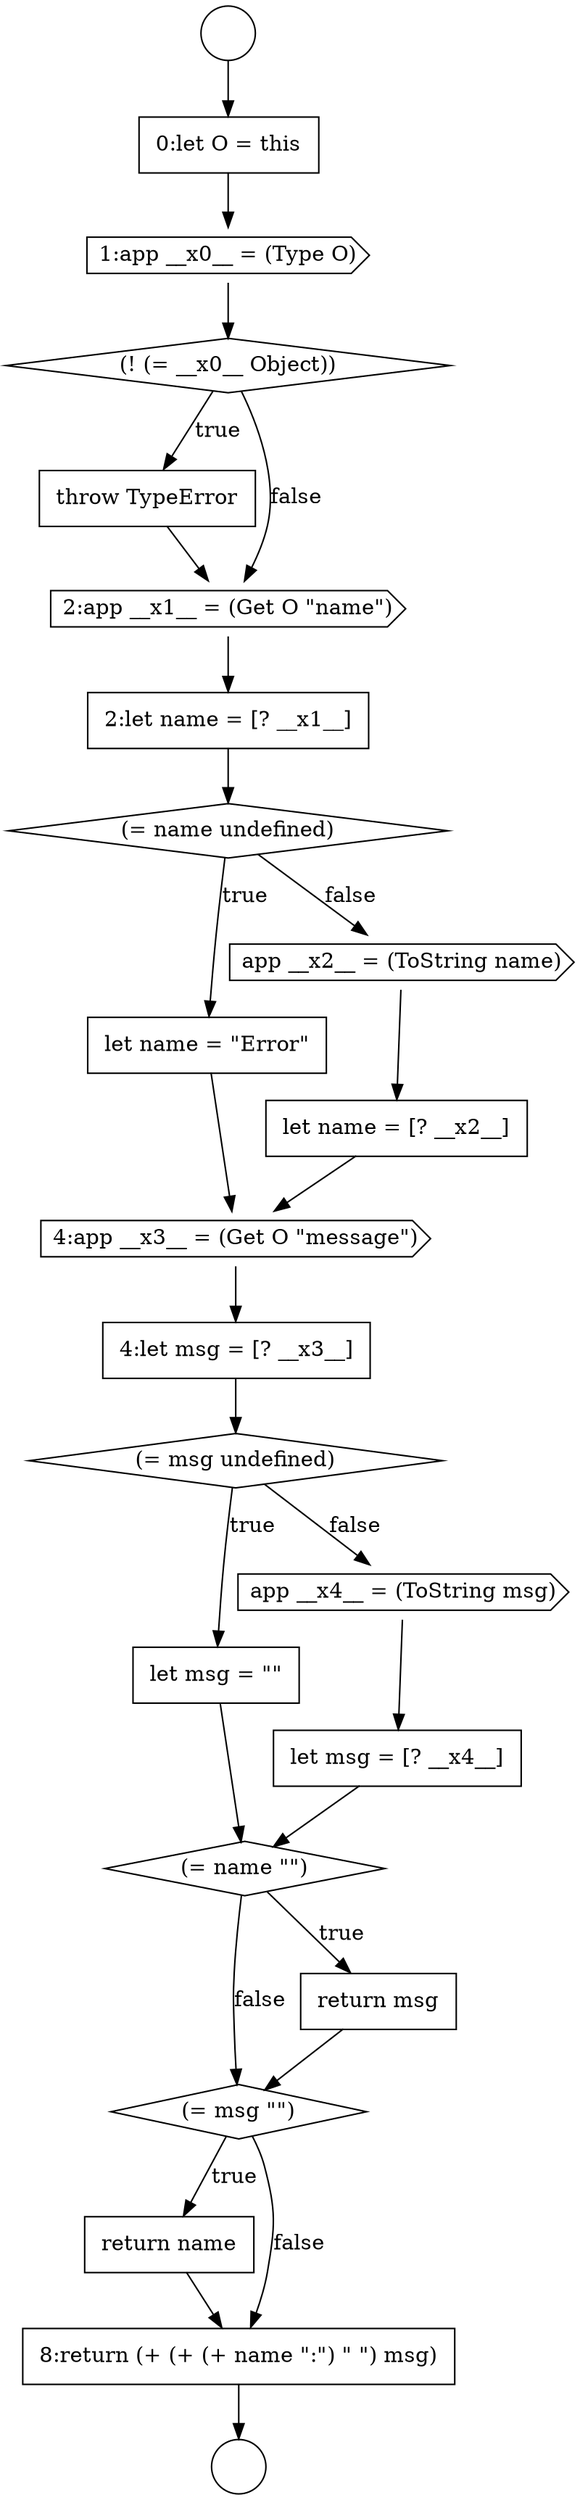 digraph {
  node10827 [shape=diamond, label=<<font color="black">(! (= __x0__ Object))</font>> color="black" fillcolor="white" style=filled]
  node10831 [shape=diamond, label=<<font color="black">(= name undefined)</font>> color="black" fillcolor="white" style=filled]
  node10843 [shape=diamond, label=<<font color="black">(= msg &quot;&quot;)</font>> color="black" fillcolor="white" style=filled]
  node10826 [shape=cds, label=<<font color="black">1:app __x0__ = (Type O)</font>> color="black" fillcolor="white" style=filled]
  node10834 [shape=none, margin=0, label=<<font color="black">
    <table border="0" cellborder="1" cellspacing="0" cellpadding="10">
      <tr><td align="left">let name = [? __x2__]</td></tr>
    </table>
  </font>> color="black" fillcolor="white" style=filled]
  node10840 [shape=none, margin=0, label=<<font color="black">
    <table border="0" cellborder="1" cellspacing="0" cellpadding="10">
      <tr><td align="left">let msg = [? __x4__]</td></tr>
    </table>
  </font>> color="black" fillcolor="white" style=filled]
  node10842 [shape=none, margin=0, label=<<font color="black">
    <table border="0" cellborder="1" cellspacing="0" cellpadding="10">
      <tr><td align="left">return msg</td></tr>
    </table>
  </font>> color="black" fillcolor="white" style=filled]
  node10825 [shape=none, margin=0, label=<<font color="black">
    <table border="0" cellborder="1" cellspacing="0" cellpadding="10">
      <tr><td align="left">0:let O = this</td></tr>
    </table>
  </font>> color="black" fillcolor="white" style=filled]
  node10835 [shape=cds, label=<<font color="black">4:app __x3__ = (Get O &quot;message&quot;)</font>> color="black" fillcolor="white" style=filled]
  node10841 [shape=diamond, label=<<font color="black">(= name &quot;&quot;)</font>> color="black" fillcolor="white" style=filled]
  node10828 [shape=none, margin=0, label=<<font color="black">
    <table border="0" cellborder="1" cellspacing="0" cellpadding="10">
      <tr><td align="left">throw TypeError</td></tr>
    </table>
  </font>> color="black" fillcolor="white" style=filled]
  node10838 [shape=none, margin=0, label=<<font color="black">
    <table border="0" cellborder="1" cellspacing="0" cellpadding="10">
      <tr><td align="left">let msg = &quot;&quot;</td></tr>
    </table>
  </font>> color="black" fillcolor="white" style=filled]
  node10844 [shape=none, margin=0, label=<<font color="black">
    <table border="0" cellborder="1" cellspacing="0" cellpadding="10">
      <tr><td align="left">return name</td></tr>
    </table>
  </font>> color="black" fillcolor="white" style=filled]
  node10832 [shape=none, margin=0, label=<<font color="black">
    <table border="0" cellborder="1" cellspacing="0" cellpadding="10">
      <tr><td align="left">let name = &quot;Error&quot;</td></tr>
    </table>
  </font>> color="black" fillcolor="white" style=filled]
  node10837 [shape=diamond, label=<<font color="black">(= msg undefined)</font>> color="black" fillcolor="white" style=filled]
  node10833 [shape=cds, label=<<font color="black">app __x2__ = (ToString name)</font>> color="black" fillcolor="white" style=filled]
  node10839 [shape=cds, label=<<font color="black">app __x4__ = (ToString msg)</font>> color="black" fillcolor="white" style=filled]
  node10830 [shape=none, margin=0, label=<<font color="black">
    <table border="0" cellborder="1" cellspacing="0" cellpadding="10">
      <tr><td align="left">2:let name = [? __x1__]</td></tr>
    </table>
  </font>> color="black" fillcolor="white" style=filled]
  node10823 [shape=circle label=" " color="black" fillcolor="white" style=filled]
  node10824 [shape=circle label=" " color="black" fillcolor="white" style=filled]
  node10829 [shape=cds, label=<<font color="black">2:app __x1__ = (Get O &quot;name&quot;)</font>> color="black" fillcolor="white" style=filled]
  node10836 [shape=none, margin=0, label=<<font color="black">
    <table border="0" cellborder="1" cellspacing="0" cellpadding="10">
      <tr><td align="left">4:let msg = [? __x3__]</td></tr>
    </table>
  </font>> color="black" fillcolor="white" style=filled]
  node10845 [shape=none, margin=0, label=<<font color="black">
    <table border="0" cellborder="1" cellspacing="0" cellpadding="10">
      <tr><td align="left">8:return (+ (+ (+ name &quot;:&quot;) &quot; &quot;) msg)</td></tr>
    </table>
  </font>> color="black" fillcolor="white" style=filled]
  node10825 -> node10826 [ color="black"]
  node10830 -> node10831 [ color="black"]
  node10844 -> node10845 [ color="black"]
  node10845 -> node10824 [ color="black"]
  node10836 -> node10837 [ color="black"]
  node10841 -> node10842 [label=<<font color="black">true</font>> color="black"]
  node10841 -> node10843 [label=<<font color="black">false</font>> color="black"]
  node10838 -> node10841 [ color="black"]
  node10843 -> node10844 [label=<<font color="black">true</font>> color="black"]
  node10843 -> node10845 [label=<<font color="black">false</font>> color="black"]
  node10828 -> node10829 [ color="black"]
  node10823 -> node10825 [ color="black"]
  node10826 -> node10827 [ color="black"]
  node10831 -> node10832 [label=<<font color="black">true</font>> color="black"]
  node10831 -> node10833 [label=<<font color="black">false</font>> color="black"]
  node10839 -> node10840 [ color="black"]
  node10833 -> node10834 [ color="black"]
  node10842 -> node10843 [ color="black"]
  node10840 -> node10841 [ color="black"]
  node10835 -> node10836 [ color="black"]
  node10837 -> node10838 [label=<<font color="black">true</font>> color="black"]
  node10837 -> node10839 [label=<<font color="black">false</font>> color="black"]
  node10832 -> node10835 [ color="black"]
  node10829 -> node10830 [ color="black"]
  node10834 -> node10835 [ color="black"]
  node10827 -> node10828 [label=<<font color="black">true</font>> color="black"]
  node10827 -> node10829 [label=<<font color="black">false</font>> color="black"]
}
